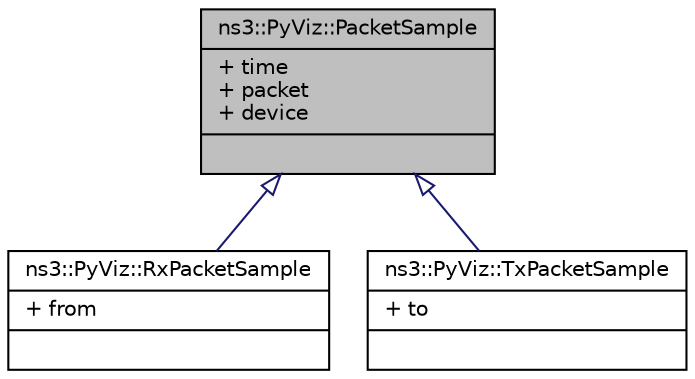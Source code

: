 digraph "ns3::PyViz::PacketSample"
{
  edge [fontname="Helvetica",fontsize="10",labelfontname="Helvetica",labelfontsize="10"];
  node [fontname="Helvetica",fontsize="10",shape=record];
  Node1 [label="{ns3::PyViz::PacketSample\n|+ time\l+ packet\l+ device\l|}",height=0.2,width=0.4,color="black", fillcolor="grey75", style="filled", fontcolor="black"];
  Node1 -> Node2 [dir="back",color="midnightblue",fontsize="10",style="solid",arrowtail="onormal"];
  Node2 [label="{ns3::PyViz::RxPacketSample\n|+ from\l|}",height=0.2,width=0.4,color="black", fillcolor="white", style="filled",URL="$da/dad/structns3_1_1PyViz_1_1RxPacketSample.html",tooltip="RxPacketSample structure. "];
  Node1 -> Node3 [dir="back",color="midnightblue",fontsize="10",style="solid",arrowtail="onormal"];
  Node3 [label="{ns3::PyViz::TxPacketSample\n|+ to\l|}",height=0.2,width=0.4,color="black", fillcolor="white", style="filled",URL="$d4/dea/structns3_1_1PyViz_1_1TxPacketSample.html",tooltip="TxPacketSample structure. "];
}
